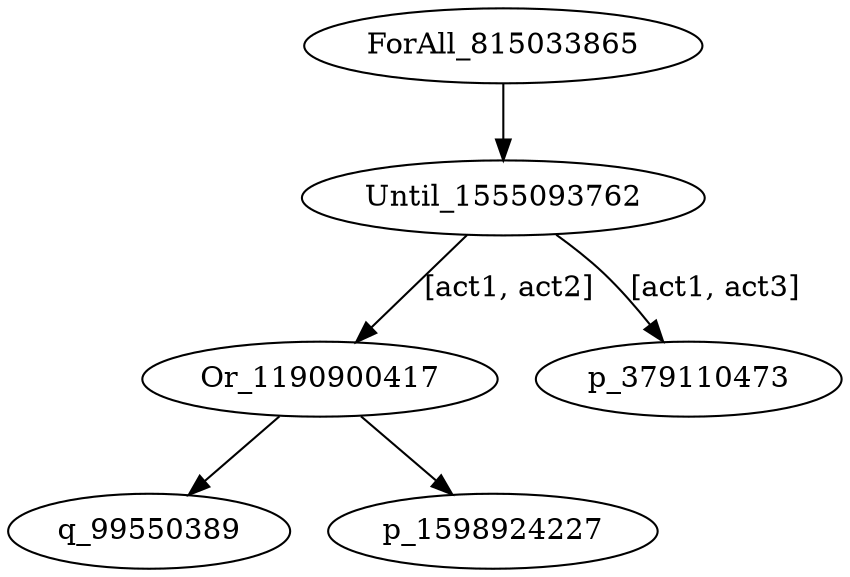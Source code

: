 
digraph G1 {
	ForAll_815033865->Until_1555093762
	Until_1555093762->Or_1190900417 [label = "[act1, act2]"]
	Until_1555093762->p_379110473 [label = "[act1, act3]"]
	Or_1190900417->q_99550389
	Or_1190900417->p_1598924227
}